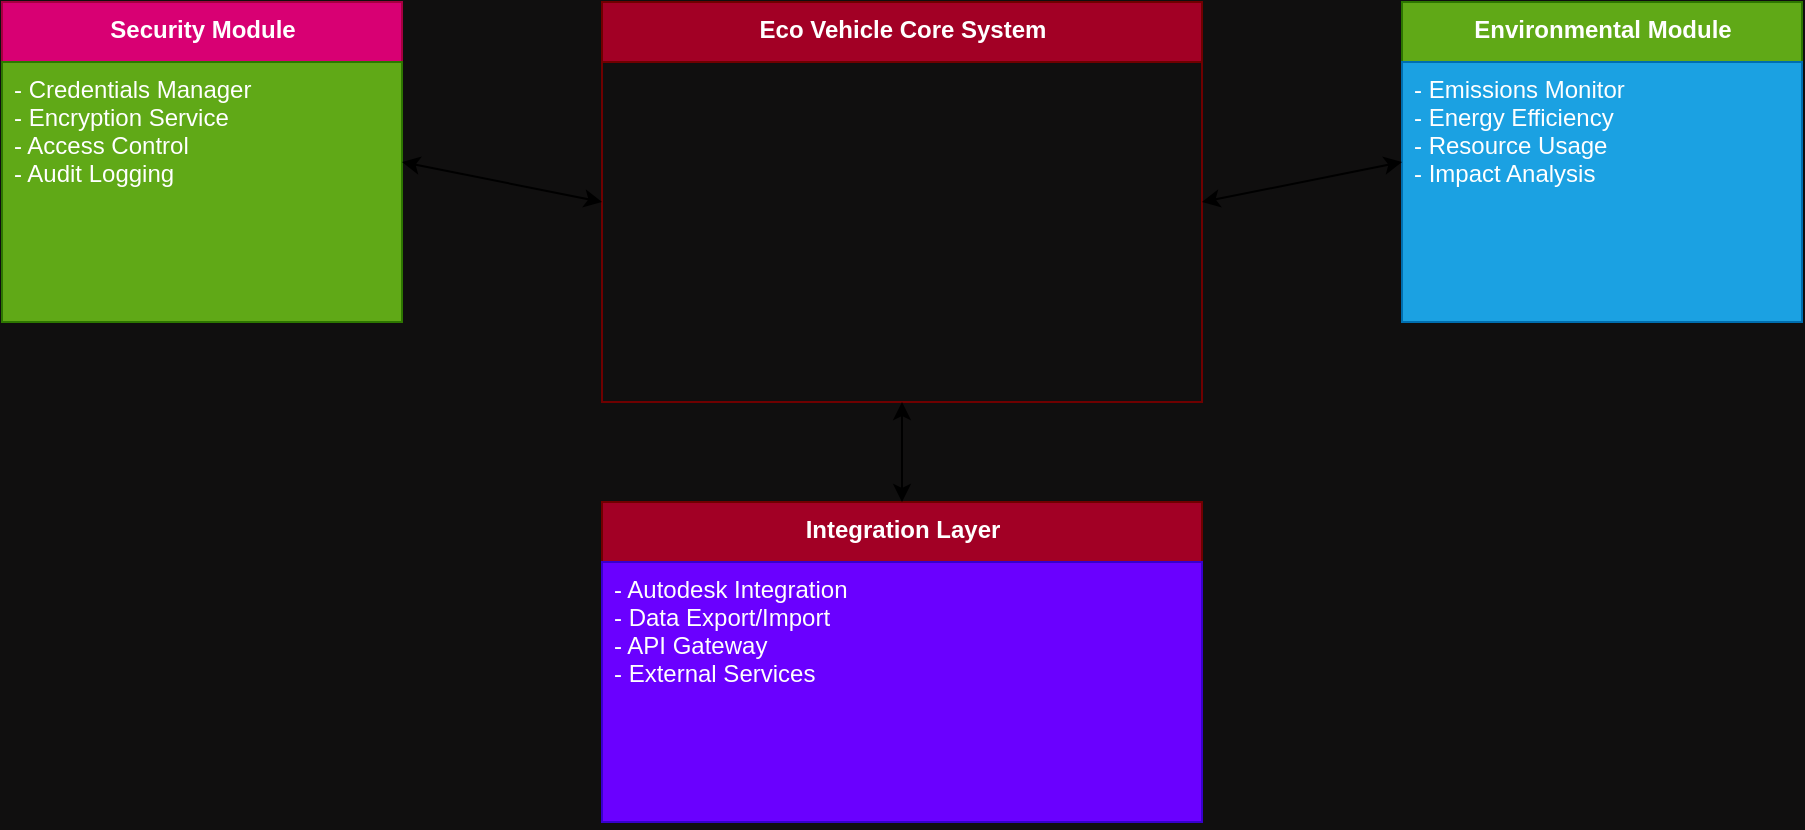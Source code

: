 <mxfile>
    <diagram id="eco_vehicle_system" name="Eco Vehicle System Architecture">
        <mxGraphModel dx="734" dy="381" grid="1" gridSize="10" guides="1" tooltips="1" connect="1" arrows="1" fold="1" page="1" pageScale="1" pageWidth="1100" pageHeight="850" background="#100f0f" math="0" shadow="0">
            <root>
                <mxCell id="0"/>
                <mxCell id="1" parent="0"/>
                <mxCell id="core_system" value="Eco Vehicle Core System" style="swimlane;fontStyle=1;align=center;verticalAlign=top;childLayout=stackLayout;horizontal=1;startSize=30;horizontalStack=0;resizeParent=1;resizeParentMax=0;resizeLast=0;collapsible=0;marginBottom=0;html=1;fillColor=#a20025;strokeColor=#6F0000;fontColor=#ffffff;" parent="1" vertex="1">
                    <mxGeometry x="400" y="200" width="300" height="200" as="geometry"/>
                </mxCell>
                <mxCell id="security_module" value="Security Module" style="swimlane;fontStyle=1;align=center;verticalAlign=top;childLayout=stackLayout;horizontal=1;startSize=30;horizontalStack=0;resizeParent=1;resizeParentMax=0;resizeLast=0;collapsible=0;marginBottom=0;html=1;fillColor=#d80073;strokeColor=#A50040;fontColor=#ffffff;" parent="1" vertex="1">
                    <mxGeometry x="100" y="200" width="200" height="160" as="geometry"/>
                </mxCell>
                <mxCell id="security_components" value="- Credentials Manager&#10;- Encryption Service&#10;- Access Control&#10;- Audit Logging" style="text;strokeColor=#2D7600;fillColor=#60a917;align=left;verticalAlign=top;spacingLeft=4;spacingRight=4;overflow=hidden;rotatable=0;points=[[0,0.5],[1,0.5]];portConstraint=eastwest;fontColor=#ffffff;" parent="security_module" vertex="1">
                    <mxGeometry y="30" width="200" height="130" as="geometry"/>
                </mxCell>
                <mxCell id="environmental_module" value="Environmental Module" style="swimlane;fontStyle=1;align=center;verticalAlign=top;childLayout=stackLayout;horizontal=1;startSize=30;horizontalStack=0;resizeParent=1;resizeParentMax=0;resizeLast=0;collapsible=0;marginBottom=0;html=1;fillColor=#60a917;strokeColor=#2D7600;fontColor=#ffffff;" parent="1" vertex="1">
                    <mxGeometry x="800" y="200" width="200" height="160" as="geometry"/>
                </mxCell>
                <mxCell id="environmental_components" value="- Emissions Monitor&#10;- Energy Efficiency&#10;- Resource Usage&#10;- Impact Analysis" style="text;strokeColor=#006EAF;fillColor=#1ba1e2;align=left;verticalAlign=top;spacingLeft=4;spacingRight=4;overflow=hidden;rotatable=0;points=[[0,0.5],[1,0.5]];portConstraint=eastwest;fontColor=#ffffff;" parent="environmental_module" vertex="1">
                    <mxGeometry y="30" width="200" height="130" as="geometry"/>
                </mxCell>
                <mxCell id="integration_layer" value="Integration Layer" style="swimlane;fontStyle=1;align=center;verticalAlign=top;childLayout=stackLayout;horizontal=1;startSize=30;horizontalStack=0;resizeParent=1;resizeParentMax=0;resizeLast=0;collapsible=0;marginBottom=0;html=1;fillColor=#a20025;strokeColor=#6F0000;fontColor=#ffffff;" parent="1" vertex="1">
                    <mxGeometry x="400" y="450" width="300" height="160" as="geometry"/>
                </mxCell>
                <mxCell id="integration_components" value="- Autodesk Integration&#10;- Data Export/Import&#10;- API Gateway&#10;- External Services" style="text;strokeColor=#3700CC;fillColor=#6a00ff;align=left;verticalAlign=top;spacingLeft=4;spacingRight=4;overflow=hidden;rotatable=0;points=[[0,0.5],[1,0.5]];portConstraint=eastwest;fontColor=#ffffff;" parent="integration_layer" vertex="1">
                    <mxGeometry y="30" width="300" height="130" as="geometry"/>
                </mxCell>
                <mxCell id="sec_to_core" value="" style="endArrow=classic;startArrow=classic;html=1;rounded=0;exitX=1;exitY=0.5;exitDx=0;exitDy=0;entryX=0;entryY=0.5;entryDx=0;entryDy=0;" parent="1" source="security_module" target="core_system" edge="1">
                    <mxGeometry width="50" height="50" relative="1" as="geometry"/>
                </mxCell>
                <mxCell id="env_to_core" value="" style="endArrow=classic;startArrow=classic;html=1;rounded=0;exitX=0;exitY=0.5;exitDx=0;exitDy=0;entryX=1;entryY=0.5;entryDx=0;entryDy=0;" parent="1" source="environmental_module" target="core_system" edge="1">
                    <mxGeometry width="50" height="50" relative="1" as="geometry"/>
                </mxCell>
                <mxCell id="core_to_int" value="" style="endArrow=classic;startArrow=classic;html=1;rounded=0;exitX=0.5;exitY=1;exitDx=0;exitDy=0;entryX=0.5;entryY=0;entryDx=0;entryDy=0;" parent="1" source="core_system" target="integration_layer" edge="1">
                    <mxGeometry width="50" height="50" relative="1" as="geometry"/>
                </mxCell>
            </root>
        </mxGraphModel>
    </diagram>
</mxfile>